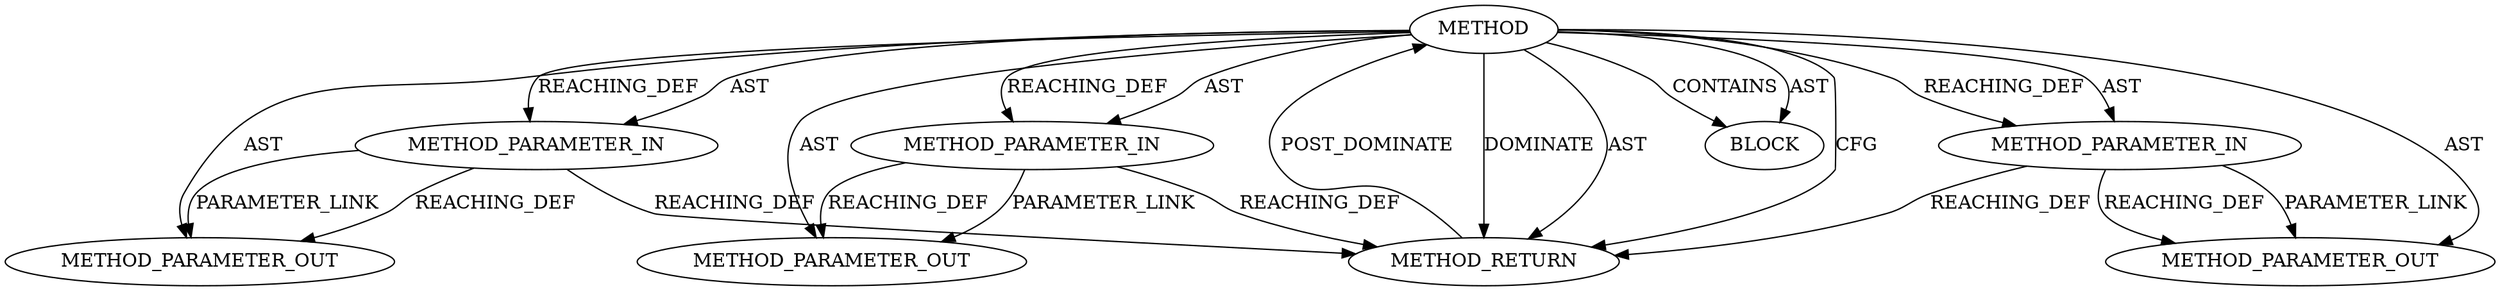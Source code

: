 digraph {
  2339 [label=METHOD AST_PARENT_TYPE="NAMESPACE_BLOCK" AST_PARENT_FULL_NAME="<global>" ORDER=0 CODE="<empty>" FULL_NAME="skb_copy_to_linear_data" IS_EXTERNAL=true FILENAME="<empty>" SIGNATURE="" NAME="skb_copy_to_linear_data"]
  2857 [label=METHOD_PARAMETER_OUT ORDER=2 CODE="p2" IS_VARIADIC=false TYPE_FULL_NAME="ANY" EVALUATION_STRATEGY="BY_VALUE" INDEX=2 NAME="p2"]
  2856 [label=METHOD_PARAMETER_OUT ORDER=1 CODE="p1" IS_VARIADIC=false TYPE_FULL_NAME="ANY" EVALUATION_STRATEGY="BY_VALUE" INDEX=1 NAME="p1"]
  2344 [label=METHOD_RETURN ORDER=2 CODE="RET" TYPE_FULL_NAME="ANY" EVALUATION_STRATEGY="BY_VALUE"]
  2858 [label=METHOD_PARAMETER_OUT ORDER=3 CODE="p3" IS_VARIADIC=false TYPE_FULL_NAME="ANY" EVALUATION_STRATEGY="BY_VALUE" INDEX=3 NAME="p3"]
  2342 [label=METHOD_PARAMETER_IN ORDER=3 CODE="p3" IS_VARIADIC=false TYPE_FULL_NAME="ANY" EVALUATION_STRATEGY="BY_VALUE" INDEX=3 NAME="p3"]
  2343 [label=BLOCK ORDER=1 ARGUMENT_INDEX=1 CODE="<empty>" TYPE_FULL_NAME="ANY"]
  2340 [label=METHOD_PARAMETER_IN ORDER=1 CODE="p1" IS_VARIADIC=false TYPE_FULL_NAME="ANY" EVALUATION_STRATEGY="BY_VALUE" INDEX=1 NAME="p1"]
  2341 [label=METHOD_PARAMETER_IN ORDER=2 CODE="p2" IS_VARIADIC=false TYPE_FULL_NAME="ANY" EVALUATION_STRATEGY="BY_VALUE" INDEX=2 NAME="p2"]
  2341 -> 2857 [label=PARAMETER_LINK ]
  2341 -> 2857 [label=REACHING_DEF VARIABLE="p2"]
  2339 -> 2343 [label=AST ]
  2340 -> 2856 [label=PARAMETER_LINK ]
  2339 -> 2343 [label=CONTAINS ]
  2339 -> 2340 [label=AST ]
  2339 -> 2342 [label=REACHING_DEF VARIABLE=""]
  2339 -> 2342 [label=AST ]
  2344 -> 2339 [label=POST_DOMINATE ]
  2339 -> 2858 [label=AST ]
  2342 -> 2858 [label=REACHING_DEF VARIABLE="p3"]
  2339 -> 2341 [label=REACHING_DEF VARIABLE=""]
  2340 -> 2856 [label=REACHING_DEF VARIABLE="p1"]
  2339 -> 2344 [label=AST ]
  2339 -> 2344 [label=CFG ]
  2340 -> 2344 [label=REACHING_DEF VARIABLE="p1"]
  2339 -> 2857 [label=AST ]
  2341 -> 2344 [label=REACHING_DEF VARIABLE="p2"]
  2342 -> 2344 [label=REACHING_DEF VARIABLE="p3"]
  2339 -> 2856 [label=AST ]
  2339 -> 2340 [label=REACHING_DEF VARIABLE=""]
  2342 -> 2858 [label=PARAMETER_LINK ]
  2339 -> 2341 [label=AST ]
  2339 -> 2344 [label=DOMINATE ]
}
